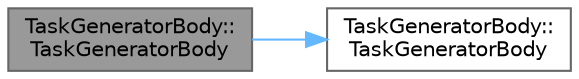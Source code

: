 digraph "TaskGeneratorBody::TaskGeneratorBody"
{
 // LATEX_PDF_SIZE
  bgcolor="transparent";
  edge [fontname=Helvetica,fontsize=10,labelfontname=Helvetica,labelfontsize=10];
  node [fontname=Helvetica,fontsize=10,shape=box,height=0.2,width=0.4];
  rankdir="LR";
  Node1 [id="Node000001",label="TaskGeneratorBody::\lTaskGeneratorBody",height=0.2,width=0.4,color="gray40", fillcolor="grey60", style="filled", fontcolor="black",tooltip=" "];
  Node1 -> Node2 [id="edge1_Node000001_Node000002",color="steelblue1",style="solid",tooltip=" "];
  Node2 [id="Node000002",label="TaskGeneratorBody::\lTaskGeneratorBody",height=0.2,width=0.4,color="grey40", fillcolor="white", style="filled",URL="$class_task_generator_body.html#a5efc2c73baf0977c5ad8d7ec6cf7c616",tooltip=" "];
}
